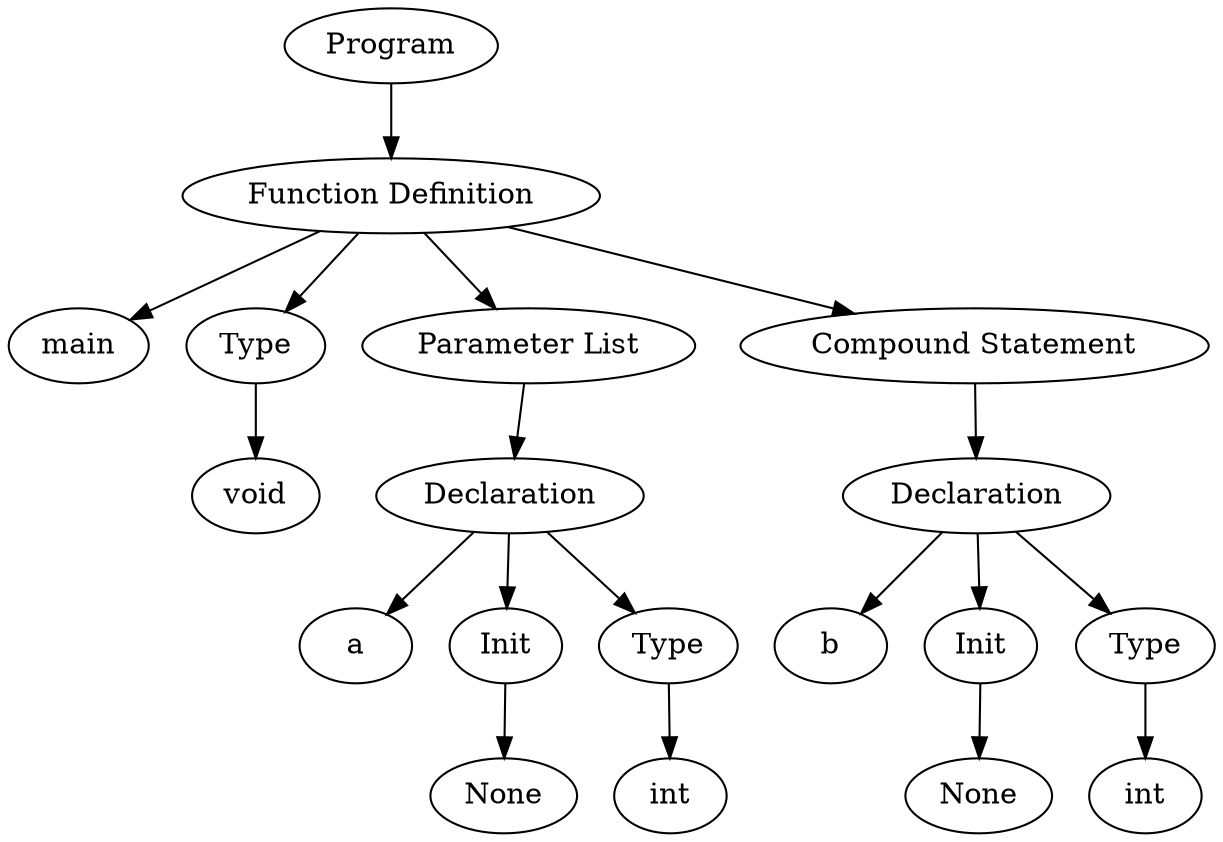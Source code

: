 digraph parse_tree {
{gv100000[label="Program"]}->{gv100017[label="Function Definition"]}{gv100017[label="Function Definition"]}->{gv100018[label="main"] gv100001[label="Type"] gv100003[label="Parameter List"] gv100010[label="Compound Statement"]};
{gv100001[label="Type"]}->{gv100002[label="void"]};
{gv100003[label="Parameter List"]}->{{gv100005[label="Declaration"]}};
{gv100005[label="Declaration"]}->{gv100008[label="a"] gv100004[label="Init"] gv100006[label="Type"]};
{gv100004[label="Init"]}->{gv100009[label="None"]};
{gv100006[label="Type"]}->{gv100007[label="int"]};
{gv100010[label="Compound Statement"]}->{{gv100012[label="Declaration"]}};
{gv100012[label="Declaration"]}->{gv100015[label="b"] gv100011[label="Init"] gv100013[label="Type"]};
{gv100011[label="Init"]}->{gv100016[label="None"]};
{gv100013[label="Type"]}->{gv100014[label="int"]};
}